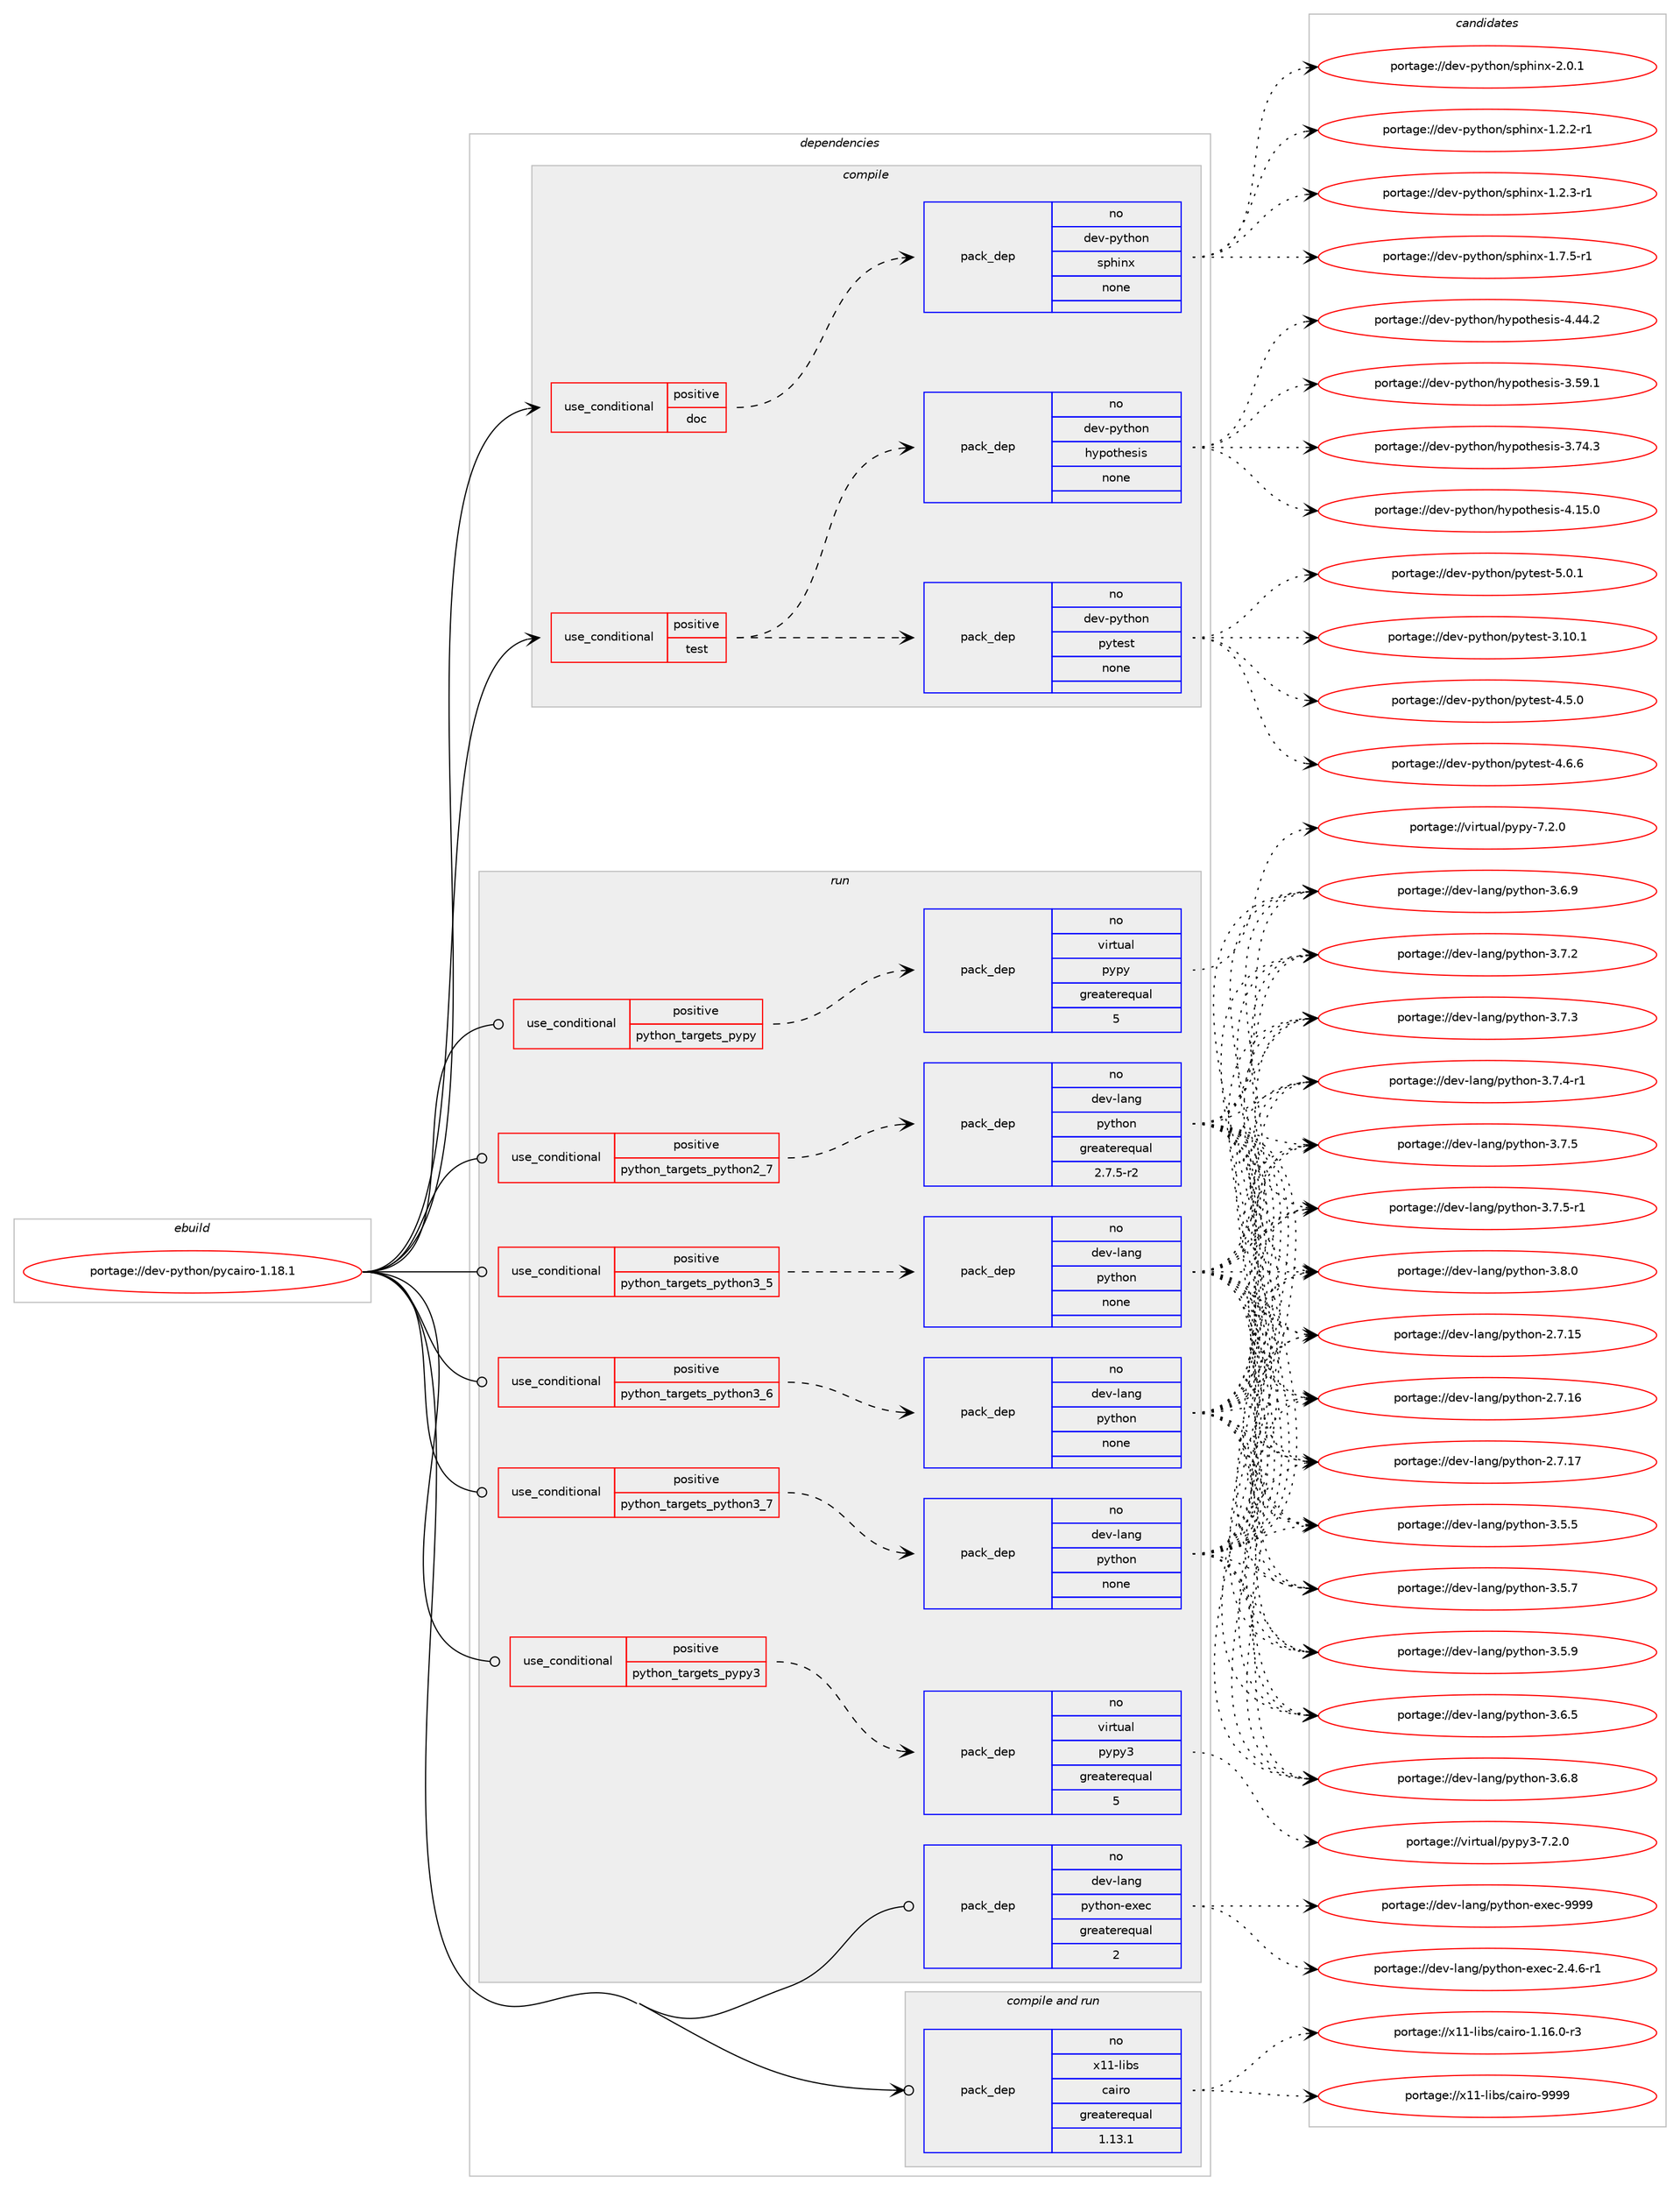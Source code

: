 digraph prolog {

# *************
# Graph options
# *************

newrank=true;
concentrate=true;
compound=true;
graph [rankdir=LR,fontname=Helvetica,fontsize=10,ranksep=1.5];#, ranksep=2.5, nodesep=0.2];
edge  [arrowhead=vee];
node  [fontname=Helvetica,fontsize=10];

# **********
# The ebuild
# **********

subgraph cluster_leftcol {
color=gray;
rank=same;
label=<<i>ebuild</i>>;
id [label="portage://dev-python/pycairo-1.18.1", color=red, width=4, href="../dev-python/pycairo-1.18.1.svg"];
}

# ****************
# The dependencies
# ****************

subgraph cluster_midcol {
color=gray;
label=<<i>dependencies</i>>;
subgraph cluster_compile {
fillcolor="#eeeeee";
style=filled;
label=<<i>compile</i>>;
subgraph cond34803 {
dependency159774 [label=<<TABLE BORDER="0" CELLBORDER="1" CELLSPACING="0" CELLPADDING="4"><TR><TD ROWSPAN="3" CELLPADDING="10">use_conditional</TD></TR><TR><TD>positive</TD></TR><TR><TD>doc</TD></TR></TABLE>>, shape=none, color=red];
subgraph pack121596 {
dependency159775 [label=<<TABLE BORDER="0" CELLBORDER="1" CELLSPACING="0" CELLPADDING="4" WIDTH="220"><TR><TD ROWSPAN="6" CELLPADDING="30">pack_dep</TD></TR><TR><TD WIDTH="110">no</TD></TR><TR><TD>dev-python</TD></TR><TR><TD>sphinx</TD></TR><TR><TD>none</TD></TR><TR><TD></TD></TR></TABLE>>, shape=none, color=blue];
}
dependency159774:e -> dependency159775:w [weight=20,style="dashed",arrowhead="vee"];
}
id:e -> dependency159774:w [weight=20,style="solid",arrowhead="vee"];
subgraph cond34804 {
dependency159776 [label=<<TABLE BORDER="0" CELLBORDER="1" CELLSPACING="0" CELLPADDING="4"><TR><TD ROWSPAN="3" CELLPADDING="10">use_conditional</TD></TR><TR><TD>positive</TD></TR><TR><TD>test</TD></TR></TABLE>>, shape=none, color=red];
subgraph pack121597 {
dependency159777 [label=<<TABLE BORDER="0" CELLBORDER="1" CELLSPACING="0" CELLPADDING="4" WIDTH="220"><TR><TD ROWSPAN="6" CELLPADDING="30">pack_dep</TD></TR><TR><TD WIDTH="110">no</TD></TR><TR><TD>dev-python</TD></TR><TR><TD>pytest</TD></TR><TR><TD>none</TD></TR><TR><TD></TD></TR></TABLE>>, shape=none, color=blue];
}
dependency159776:e -> dependency159777:w [weight=20,style="dashed",arrowhead="vee"];
subgraph pack121598 {
dependency159778 [label=<<TABLE BORDER="0" CELLBORDER="1" CELLSPACING="0" CELLPADDING="4" WIDTH="220"><TR><TD ROWSPAN="6" CELLPADDING="30">pack_dep</TD></TR><TR><TD WIDTH="110">no</TD></TR><TR><TD>dev-python</TD></TR><TR><TD>hypothesis</TD></TR><TR><TD>none</TD></TR><TR><TD></TD></TR></TABLE>>, shape=none, color=blue];
}
dependency159776:e -> dependency159778:w [weight=20,style="dashed",arrowhead="vee"];
}
id:e -> dependency159776:w [weight=20,style="solid",arrowhead="vee"];
}
subgraph cluster_compileandrun {
fillcolor="#eeeeee";
style=filled;
label=<<i>compile and run</i>>;
subgraph pack121599 {
dependency159779 [label=<<TABLE BORDER="0" CELLBORDER="1" CELLSPACING="0" CELLPADDING="4" WIDTH="220"><TR><TD ROWSPAN="6" CELLPADDING="30">pack_dep</TD></TR><TR><TD WIDTH="110">no</TD></TR><TR><TD>x11-libs</TD></TR><TR><TD>cairo</TD></TR><TR><TD>greaterequal</TD></TR><TR><TD>1.13.1</TD></TR></TABLE>>, shape=none, color=blue];
}
id:e -> dependency159779:w [weight=20,style="solid",arrowhead="odotvee"];
}
subgraph cluster_run {
fillcolor="#eeeeee";
style=filled;
label=<<i>run</i>>;
subgraph cond34805 {
dependency159780 [label=<<TABLE BORDER="0" CELLBORDER="1" CELLSPACING="0" CELLPADDING="4"><TR><TD ROWSPAN="3" CELLPADDING="10">use_conditional</TD></TR><TR><TD>positive</TD></TR><TR><TD>python_targets_pypy</TD></TR></TABLE>>, shape=none, color=red];
subgraph pack121600 {
dependency159781 [label=<<TABLE BORDER="0" CELLBORDER="1" CELLSPACING="0" CELLPADDING="4" WIDTH="220"><TR><TD ROWSPAN="6" CELLPADDING="30">pack_dep</TD></TR><TR><TD WIDTH="110">no</TD></TR><TR><TD>virtual</TD></TR><TR><TD>pypy</TD></TR><TR><TD>greaterequal</TD></TR><TR><TD>5</TD></TR></TABLE>>, shape=none, color=blue];
}
dependency159780:e -> dependency159781:w [weight=20,style="dashed",arrowhead="vee"];
}
id:e -> dependency159780:w [weight=20,style="solid",arrowhead="odot"];
subgraph cond34806 {
dependency159782 [label=<<TABLE BORDER="0" CELLBORDER="1" CELLSPACING="0" CELLPADDING="4"><TR><TD ROWSPAN="3" CELLPADDING="10">use_conditional</TD></TR><TR><TD>positive</TD></TR><TR><TD>python_targets_pypy3</TD></TR></TABLE>>, shape=none, color=red];
subgraph pack121601 {
dependency159783 [label=<<TABLE BORDER="0" CELLBORDER="1" CELLSPACING="0" CELLPADDING="4" WIDTH="220"><TR><TD ROWSPAN="6" CELLPADDING="30">pack_dep</TD></TR><TR><TD WIDTH="110">no</TD></TR><TR><TD>virtual</TD></TR><TR><TD>pypy3</TD></TR><TR><TD>greaterequal</TD></TR><TR><TD>5</TD></TR></TABLE>>, shape=none, color=blue];
}
dependency159782:e -> dependency159783:w [weight=20,style="dashed",arrowhead="vee"];
}
id:e -> dependency159782:w [weight=20,style="solid",arrowhead="odot"];
subgraph cond34807 {
dependency159784 [label=<<TABLE BORDER="0" CELLBORDER="1" CELLSPACING="0" CELLPADDING="4"><TR><TD ROWSPAN="3" CELLPADDING="10">use_conditional</TD></TR><TR><TD>positive</TD></TR><TR><TD>python_targets_python2_7</TD></TR></TABLE>>, shape=none, color=red];
subgraph pack121602 {
dependency159785 [label=<<TABLE BORDER="0" CELLBORDER="1" CELLSPACING="0" CELLPADDING="4" WIDTH="220"><TR><TD ROWSPAN="6" CELLPADDING="30">pack_dep</TD></TR><TR><TD WIDTH="110">no</TD></TR><TR><TD>dev-lang</TD></TR><TR><TD>python</TD></TR><TR><TD>greaterequal</TD></TR><TR><TD>2.7.5-r2</TD></TR></TABLE>>, shape=none, color=blue];
}
dependency159784:e -> dependency159785:w [weight=20,style="dashed",arrowhead="vee"];
}
id:e -> dependency159784:w [weight=20,style="solid",arrowhead="odot"];
subgraph cond34808 {
dependency159786 [label=<<TABLE BORDER="0" CELLBORDER="1" CELLSPACING="0" CELLPADDING="4"><TR><TD ROWSPAN="3" CELLPADDING="10">use_conditional</TD></TR><TR><TD>positive</TD></TR><TR><TD>python_targets_python3_5</TD></TR></TABLE>>, shape=none, color=red];
subgraph pack121603 {
dependency159787 [label=<<TABLE BORDER="0" CELLBORDER="1" CELLSPACING="0" CELLPADDING="4" WIDTH="220"><TR><TD ROWSPAN="6" CELLPADDING="30">pack_dep</TD></TR><TR><TD WIDTH="110">no</TD></TR><TR><TD>dev-lang</TD></TR><TR><TD>python</TD></TR><TR><TD>none</TD></TR><TR><TD></TD></TR></TABLE>>, shape=none, color=blue];
}
dependency159786:e -> dependency159787:w [weight=20,style="dashed",arrowhead="vee"];
}
id:e -> dependency159786:w [weight=20,style="solid",arrowhead="odot"];
subgraph cond34809 {
dependency159788 [label=<<TABLE BORDER="0" CELLBORDER="1" CELLSPACING="0" CELLPADDING="4"><TR><TD ROWSPAN="3" CELLPADDING="10">use_conditional</TD></TR><TR><TD>positive</TD></TR><TR><TD>python_targets_python3_6</TD></TR></TABLE>>, shape=none, color=red];
subgraph pack121604 {
dependency159789 [label=<<TABLE BORDER="0" CELLBORDER="1" CELLSPACING="0" CELLPADDING="4" WIDTH="220"><TR><TD ROWSPAN="6" CELLPADDING="30">pack_dep</TD></TR><TR><TD WIDTH="110">no</TD></TR><TR><TD>dev-lang</TD></TR><TR><TD>python</TD></TR><TR><TD>none</TD></TR><TR><TD></TD></TR></TABLE>>, shape=none, color=blue];
}
dependency159788:e -> dependency159789:w [weight=20,style="dashed",arrowhead="vee"];
}
id:e -> dependency159788:w [weight=20,style="solid",arrowhead="odot"];
subgraph cond34810 {
dependency159790 [label=<<TABLE BORDER="0" CELLBORDER="1" CELLSPACING="0" CELLPADDING="4"><TR><TD ROWSPAN="3" CELLPADDING="10">use_conditional</TD></TR><TR><TD>positive</TD></TR><TR><TD>python_targets_python3_7</TD></TR></TABLE>>, shape=none, color=red];
subgraph pack121605 {
dependency159791 [label=<<TABLE BORDER="0" CELLBORDER="1" CELLSPACING="0" CELLPADDING="4" WIDTH="220"><TR><TD ROWSPAN="6" CELLPADDING="30">pack_dep</TD></TR><TR><TD WIDTH="110">no</TD></TR><TR><TD>dev-lang</TD></TR><TR><TD>python</TD></TR><TR><TD>none</TD></TR><TR><TD></TD></TR></TABLE>>, shape=none, color=blue];
}
dependency159790:e -> dependency159791:w [weight=20,style="dashed",arrowhead="vee"];
}
id:e -> dependency159790:w [weight=20,style="solid",arrowhead="odot"];
subgraph pack121606 {
dependency159792 [label=<<TABLE BORDER="0" CELLBORDER="1" CELLSPACING="0" CELLPADDING="4" WIDTH="220"><TR><TD ROWSPAN="6" CELLPADDING="30">pack_dep</TD></TR><TR><TD WIDTH="110">no</TD></TR><TR><TD>dev-lang</TD></TR><TR><TD>python-exec</TD></TR><TR><TD>greaterequal</TD></TR><TR><TD>2</TD></TR></TABLE>>, shape=none, color=blue];
}
id:e -> dependency159792:w [weight=20,style="solid",arrowhead="odot"];
}
}

# **************
# The candidates
# **************

subgraph cluster_choices {
rank=same;
color=gray;
label=<<i>candidates</i>>;

subgraph choice121596 {
color=black;
nodesep=1;
choiceportage10010111845112121116104111110471151121041051101204549465046504511449 [label="portage://dev-python/sphinx-1.2.2-r1", color=red, width=4,href="../dev-python/sphinx-1.2.2-r1.svg"];
choiceportage10010111845112121116104111110471151121041051101204549465046514511449 [label="portage://dev-python/sphinx-1.2.3-r1", color=red, width=4,href="../dev-python/sphinx-1.2.3-r1.svg"];
choiceportage10010111845112121116104111110471151121041051101204549465546534511449 [label="portage://dev-python/sphinx-1.7.5-r1", color=red, width=4,href="../dev-python/sphinx-1.7.5-r1.svg"];
choiceportage1001011184511212111610411111047115112104105110120455046484649 [label="portage://dev-python/sphinx-2.0.1", color=red, width=4,href="../dev-python/sphinx-2.0.1.svg"];
dependency159775:e -> choiceportage10010111845112121116104111110471151121041051101204549465046504511449:w [style=dotted,weight="100"];
dependency159775:e -> choiceportage10010111845112121116104111110471151121041051101204549465046514511449:w [style=dotted,weight="100"];
dependency159775:e -> choiceportage10010111845112121116104111110471151121041051101204549465546534511449:w [style=dotted,weight="100"];
dependency159775:e -> choiceportage1001011184511212111610411111047115112104105110120455046484649:w [style=dotted,weight="100"];
}
subgraph choice121597 {
color=black;
nodesep=1;
choiceportage100101118451121211161041111104711212111610111511645514649484649 [label="portage://dev-python/pytest-3.10.1", color=red, width=4,href="../dev-python/pytest-3.10.1.svg"];
choiceportage1001011184511212111610411111047112121116101115116455246534648 [label="portage://dev-python/pytest-4.5.0", color=red, width=4,href="../dev-python/pytest-4.5.0.svg"];
choiceportage1001011184511212111610411111047112121116101115116455246544654 [label="portage://dev-python/pytest-4.6.6", color=red, width=4,href="../dev-python/pytest-4.6.6.svg"];
choiceportage1001011184511212111610411111047112121116101115116455346484649 [label="portage://dev-python/pytest-5.0.1", color=red, width=4,href="../dev-python/pytest-5.0.1.svg"];
dependency159777:e -> choiceportage100101118451121211161041111104711212111610111511645514649484649:w [style=dotted,weight="100"];
dependency159777:e -> choiceportage1001011184511212111610411111047112121116101115116455246534648:w [style=dotted,weight="100"];
dependency159777:e -> choiceportage1001011184511212111610411111047112121116101115116455246544654:w [style=dotted,weight="100"];
dependency159777:e -> choiceportage1001011184511212111610411111047112121116101115116455346484649:w [style=dotted,weight="100"];
}
subgraph choice121598 {
color=black;
nodesep=1;
choiceportage100101118451121211161041111104710412111211111610410111510511545514653574649 [label="portage://dev-python/hypothesis-3.59.1", color=red, width=4,href="../dev-python/hypothesis-3.59.1.svg"];
choiceportage100101118451121211161041111104710412111211111610410111510511545514655524651 [label="portage://dev-python/hypothesis-3.74.3", color=red, width=4,href="../dev-python/hypothesis-3.74.3.svg"];
choiceportage100101118451121211161041111104710412111211111610410111510511545524649534648 [label="portage://dev-python/hypothesis-4.15.0", color=red, width=4,href="../dev-python/hypothesis-4.15.0.svg"];
choiceportage100101118451121211161041111104710412111211111610410111510511545524652524650 [label="portage://dev-python/hypothesis-4.44.2", color=red, width=4,href="../dev-python/hypothesis-4.44.2.svg"];
dependency159778:e -> choiceportage100101118451121211161041111104710412111211111610410111510511545514653574649:w [style=dotted,weight="100"];
dependency159778:e -> choiceportage100101118451121211161041111104710412111211111610410111510511545514655524651:w [style=dotted,weight="100"];
dependency159778:e -> choiceportage100101118451121211161041111104710412111211111610410111510511545524649534648:w [style=dotted,weight="100"];
dependency159778:e -> choiceportage100101118451121211161041111104710412111211111610410111510511545524652524650:w [style=dotted,weight="100"];
}
subgraph choice121599 {
color=black;
nodesep=1;
choiceportage12049494510810598115479997105114111454946495446484511451 [label="portage://x11-libs/cairo-1.16.0-r3", color=red, width=4,href="../x11-libs/cairo-1.16.0-r3.svg"];
choiceportage120494945108105981154799971051141114557575757 [label="portage://x11-libs/cairo-9999", color=red, width=4,href="../x11-libs/cairo-9999.svg"];
dependency159779:e -> choiceportage12049494510810598115479997105114111454946495446484511451:w [style=dotted,weight="100"];
dependency159779:e -> choiceportage120494945108105981154799971051141114557575757:w [style=dotted,weight="100"];
}
subgraph choice121600 {
color=black;
nodesep=1;
choiceportage1181051141161179710847112121112121455546504648 [label="portage://virtual/pypy-7.2.0", color=red, width=4,href="../virtual/pypy-7.2.0.svg"];
dependency159781:e -> choiceportage1181051141161179710847112121112121455546504648:w [style=dotted,weight="100"];
}
subgraph choice121601 {
color=black;
nodesep=1;
choiceportage118105114116117971084711212111212151455546504648 [label="portage://virtual/pypy3-7.2.0", color=red, width=4,href="../virtual/pypy3-7.2.0.svg"];
dependency159783:e -> choiceportage118105114116117971084711212111212151455546504648:w [style=dotted,weight="100"];
}
subgraph choice121602 {
color=black;
nodesep=1;
choiceportage10010111845108971101034711212111610411111045504655464953 [label="portage://dev-lang/python-2.7.15", color=red, width=4,href="../dev-lang/python-2.7.15.svg"];
choiceportage10010111845108971101034711212111610411111045504655464954 [label="portage://dev-lang/python-2.7.16", color=red, width=4,href="../dev-lang/python-2.7.16.svg"];
choiceportage10010111845108971101034711212111610411111045504655464955 [label="portage://dev-lang/python-2.7.17", color=red, width=4,href="../dev-lang/python-2.7.17.svg"];
choiceportage100101118451089711010347112121116104111110455146534653 [label="portage://dev-lang/python-3.5.5", color=red, width=4,href="../dev-lang/python-3.5.5.svg"];
choiceportage100101118451089711010347112121116104111110455146534655 [label="portage://dev-lang/python-3.5.7", color=red, width=4,href="../dev-lang/python-3.5.7.svg"];
choiceportage100101118451089711010347112121116104111110455146534657 [label="portage://dev-lang/python-3.5.9", color=red, width=4,href="../dev-lang/python-3.5.9.svg"];
choiceportage100101118451089711010347112121116104111110455146544653 [label="portage://dev-lang/python-3.6.5", color=red, width=4,href="../dev-lang/python-3.6.5.svg"];
choiceportage100101118451089711010347112121116104111110455146544656 [label="portage://dev-lang/python-3.6.8", color=red, width=4,href="../dev-lang/python-3.6.8.svg"];
choiceportage100101118451089711010347112121116104111110455146544657 [label="portage://dev-lang/python-3.6.9", color=red, width=4,href="../dev-lang/python-3.6.9.svg"];
choiceportage100101118451089711010347112121116104111110455146554650 [label="portage://dev-lang/python-3.7.2", color=red, width=4,href="../dev-lang/python-3.7.2.svg"];
choiceportage100101118451089711010347112121116104111110455146554651 [label="portage://dev-lang/python-3.7.3", color=red, width=4,href="../dev-lang/python-3.7.3.svg"];
choiceportage1001011184510897110103471121211161041111104551465546524511449 [label="portage://dev-lang/python-3.7.4-r1", color=red, width=4,href="../dev-lang/python-3.7.4-r1.svg"];
choiceportage100101118451089711010347112121116104111110455146554653 [label="portage://dev-lang/python-3.7.5", color=red, width=4,href="../dev-lang/python-3.7.5.svg"];
choiceportage1001011184510897110103471121211161041111104551465546534511449 [label="portage://dev-lang/python-3.7.5-r1", color=red, width=4,href="../dev-lang/python-3.7.5-r1.svg"];
choiceportage100101118451089711010347112121116104111110455146564648 [label="portage://dev-lang/python-3.8.0", color=red, width=4,href="../dev-lang/python-3.8.0.svg"];
dependency159785:e -> choiceportage10010111845108971101034711212111610411111045504655464953:w [style=dotted,weight="100"];
dependency159785:e -> choiceportage10010111845108971101034711212111610411111045504655464954:w [style=dotted,weight="100"];
dependency159785:e -> choiceportage10010111845108971101034711212111610411111045504655464955:w [style=dotted,weight="100"];
dependency159785:e -> choiceportage100101118451089711010347112121116104111110455146534653:w [style=dotted,weight="100"];
dependency159785:e -> choiceportage100101118451089711010347112121116104111110455146534655:w [style=dotted,weight="100"];
dependency159785:e -> choiceportage100101118451089711010347112121116104111110455146534657:w [style=dotted,weight="100"];
dependency159785:e -> choiceportage100101118451089711010347112121116104111110455146544653:w [style=dotted,weight="100"];
dependency159785:e -> choiceportage100101118451089711010347112121116104111110455146544656:w [style=dotted,weight="100"];
dependency159785:e -> choiceportage100101118451089711010347112121116104111110455146544657:w [style=dotted,weight="100"];
dependency159785:e -> choiceportage100101118451089711010347112121116104111110455146554650:w [style=dotted,weight="100"];
dependency159785:e -> choiceportage100101118451089711010347112121116104111110455146554651:w [style=dotted,weight="100"];
dependency159785:e -> choiceportage1001011184510897110103471121211161041111104551465546524511449:w [style=dotted,weight="100"];
dependency159785:e -> choiceportage100101118451089711010347112121116104111110455146554653:w [style=dotted,weight="100"];
dependency159785:e -> choiceportage1001011184510897110103471121211161041111104551465546534511449:w [style=dotted,weight="100"];
dependency159785:e -> choiceportage100101118451089711010347112121116104111110455146564648:w [style=dotted,weight="100"];
}
subgraph choice121603 {
color=black;
nodesep=1;
choiceportage10010111845108971101034711212111610411111045504655464953 [label="portage://dev-lang/python-2.7.15", color=red, width=4,href="../dev-lang/python-2.7.15.svg"];
choiceportage10010111845108971101034711212111610411111045504655464954 [label="portage://dev-lang/python-2.7.16", color=red, width=4,href="../dev-lang/python-2.7.16.svg"];
choiceportage10010111845108971101034711212111610411111045504655464955 [label="portage://dev-lang/python-2.7.17", color=red, width=4,href="../dev-lang/python-2.7.17.svg"];
choiceportage100101118451089711010347112121116104111110455146534653 [label="portage://dev-lang/python-3.5.5", color=red, width=4,href="../dev-lang/python-3.5.5.svg"];
choiceportage100101118451089711010347112121116104111110455146534655 [label="portage://dev-lang/python-3.5.7", color=red, width=4,href="../dev-lang/python-3.5.7.svg"];
choiceportage100101118451089711010347112121116104111110455146534657 [label="portage://dev-lang/python-3.5.9", color=red, width=4,href="../dev-lang/python-3.5.9.svg"];
choiceportage100101118451089711010347112121116104111110455146544653 [label="portage://dev-lang/python-3.6.5", color=red, width=4,href="../dev-lang/python-3.6.5.svg"];
choiceportage100101118451089711010347112121116104111110455146544656 [label="portage://dev-lang/python-3.6.8", color=red, width=4,href="../dev-lang/python-3.6.8.svg"];
choiceportage100101118451089711010347112121116104111110455146544657 [label="portage://dev-lang/python-3.6.9", color=red, width=4,href="../dev-lang/python-3.6.9.svg"];
choiceportage100101118451089711010347112121116104111110455146554650 [label="portage://dev-lang/python-3.7.2", color=red, width=4,href="../dev-lang/python-3.7.2.svg"];
choiceportage100101118451089711010347112121116104111110455146554651 [label="portage://dev-lang/python-3.7.3", color=red, width=4,href="../dev-lang/python-3.7.3.svg"];
choiceportage1001011184510897110103471121211161041111104551465546524511449 [label="portage://dev-lang/python-3.7.4-r1", color=red, width=4,href="../dev-lang/python-3.7.4-r1.svg"];
choiceportage100101118451089711010347112121116104111110455146554653 [label="portage://dev-lang/python-3.7.5", color=red, width=4,href="../dev-lang/python-3.7.5.svg"];
choiceportage1001011184510897110103471121211161041111104551465546534511449 [label="portage://dev-lang/python-3.7.5-r1", color=red, width=4,href="../dev-lang/python-3.7.5-r1.svg"];
choiceportage100101118451089711010347112121116104111110455146564648 [label="portage://dev-lang/python-3.8.0", color=red, width=4,href="../dev-lang/python-3.8.0.svg"];
dependency159787:e -> choiceportage10010111845108971101034711212111610411111045504655464953:w [style=dotted,weight="100"];
dependency159787:e -> choiceportage10010111845108971101034711212111610411111045504655464954:w [style=dotted,weight="100"];
dependency159787:e -> choiceportage10010111845108971101034711212111610411111045504655464955:w [style=dotted,weight="100"];
dependency159787:e -> choiceportage100101118451089711010347112121116104111110455146534653:w [style=dotted,weight="100"];
dependency159787:e -> choiceportage100101118451089711010347112121116104111110455146534655:w [style=dotted,weight="100"];
dependency159787:e -> choiceportage100101118451089711010347112121116104111110455146534657:w [style=dotted,weight="100"];
dependency159787:e -> choiceportage100101118451089711010347112121116104111110455146544653:w [style=dotted,weight="100"];
dependency159787:e -> choiceportage100101118451089711010347112121116104111110455146544656:w [style=dotted,weight="100"];
dependency159787:e -> choiceportage100101118451089711010347112121116104111110455146544657:w [style=dotted,weight="100"];
dependency159787:e -> choiceportage100101118451089711010347112121116104111110455146554650:w [style=dotted,weight="100"];
dependency159787:e -> choiceportage100101118451089711010347112121116104111110455146554651:w [style=dotted,weight="100"];
dependency159787:e -> choiceportage1001011184510897110103471121211161041111104551465546524511449:w [style=dotted,weight="100"];
dependency159787:e -> choiceportage100101118451089711010347112121116104111110455146554653:w [style=dotted,weight="100"];
dependency159787:e -> choiceportage1001011184510897110103471121211161041111104551465546534511449:w [style=dotted,weight="100"];
dependency159787:e -> choiceportage100101118451089711010347112121116104111110455146564648:w [style=dotted,weight="100"];
}
subgraph choice121604 {
color=black;
nodesep=1;
choiceportage10010111845108971101034711212111610411111045504655464953 [label="portage://dev-lang/python-2.7.15", color=red, width=4,href="../dev-lang/python-2.7.15.svg"];
choiceportage10010111845108971101034711212111610411111045504655464954 [label="portage://dev-lang/python-2.7.16", color=red, width=4,href="../dev-lang/python-2.7.16.svg"];
choiceportage10010111845108971101034711212111610411111045504655464955 [label="portage://dev-lang/python-2.7.17", color=red, width=4,href="../dev-lang/python-2.7.17.svg"];
choiceportage100101118451089711010347112121116104111110455146534653 [label="portage://dev-lang/python-3.5.5", color=red, width=4,href="../dev-lang/python-3.5.5.svg"];
choiceportage100101118451089711010347112121116104111110455146534655 [label="portage://dev-lang/python-3.5.7", color=red, width=4,href="../dev-lang/python-3.5.7.svg"];
choiceportage100101118451089711010347112121116104111110455146534657 [label="portage://dev-lang/python-3.5.9", color=red, width=4,href="../dev-lang/python-3.5.9.svg"];
choiceportage100101118451089711010347112121116104111110455146544653 [label="portage://dev-lang/python-3.6.5", color=red, width=4,href="../dev-lang/python-3.6.5.svg"];
choiceportage100101118451089711010347112121116104111110455146544656 [label="portage://dev-lang/python-3.6.8", color=red, width=4,href="../dev-lang/python-3.6.8.svg"];
choiceportage100101118451089711010347112121116104111110455146544657 [label="portage://dev-lang/python-3.6.9", color=red, width=4,href="../dev-lang/python-3.6.9.svg"];
choiceportage100101118451089711010347112121116104111110455146554650 [label="portage://dev-lang/python-3.7.2", color=red, width=4,href="../dev-lang/python-3.7.2.svg"];
choiceportage100101118451089711010347112121116104111110455146554651 [label="portage://dev-lang/python-3.7.3", color=red, width=4,href="../dev-lang/python-3.7.3.svg"];
choiceportage1001011184510897110103471121211161041111104551465546524511449 [label="portage://dev-lang/python-3.7.4-r1", color=red, width=4,href="../dev-lang/python-3.7.4-r1.svg"];
choiceportage100101118451089711010347112121116104111110455146554653 [label="portage://dev-lang/python-3.7.5", color=red, width=4,href="../dev-lang/python-3.7.5.svg"];
choiceportage1001011184510897110103471121211161041111104551465546534511449 [label="portage://dev-lang/python-3.7.5-r1", color=red, width=4,href="../dev-lang/python-3.7.5-r1.svg"];
choiceportage100101118451089711010347112121116104111110455146564648 [label="portage://dev-lang/python-3.8.0", color=red, width=4,href="../dev-lang/python-3.8.0.svg"];
dependency159789:e -> choiceportage10010111845108971101034711212111610411111045504655464953:w [style=dotted,weight="100"];
dependency159789:e -> choiceportage10010111845108971101034711212111610411111045504655464954:w [style=dotted,weight="100"];
dependency159789:e -> choiceportage10010111845108971101034711212111610411111045504655464955:w [style=dotted,weight="100"];
dependency159789:e -> choiceportage100101118451089711010347112121116104111110455146534653:w [style=dotted,weight="100"];
dependency159789:e -> choiceportage100101118451089711010347112121116104111110455146534655:w [style=dotted,weight="100"];
dependency159789:e -> choiceportage100101118451089711010347112121116104111110455146534657:w [style=dotted,weight="100"];
dependency159789:e -> choiceportage100101118451089711010347112121116104111110455146544653:w [style=dotted,weight="100"];
dependency159789:e -> choiceportage100101118451089711010347112121116104111110455146544656:w [style=dotted,weight="100"];
dependency159789:e -> choiceportage100101118451089711010347112121116104111110455146544657:w [style=dotted,weight="100"];
dependency159789:e -> choiceportage100101118451089711010347112121116104111110455146554650:w [style=dotted,weight="100"];
dependency159789:e -> choiceportage100101118451089711010347112121116104111110455146554651:w [style=dotted,weight="100"];
dependency159789:e -> choiceportage1001011184510897110103471121211161041111104551465546524511449:w [style=dotted,weight="100"];
dependency159789:e -> choiceportage100101118451089711010347112121116104111110455146554653:w [style=dotted,weight="100"];
dependency159789:e -> choiceportage1001011184510897110103471121211161041111104551465546534511449:w [style=dotted,weight="100"];
dependency159789:e -> choiceportage100101118451089711010347112121116104111110455146564648:w [style=dotted,weight="100"];
}
subgraph choice121605 {
color=black;
nodesep=1;
choiceportage10010111845108971101034711212111610411111045504655464953 [label="portage://dev-lang/python-2.7.15", color=red, width=4,href="../dev-lang/python-2.7.15.svg"];
choiceportage10010111845108971101034711212111610411111045504655464954 [label="portage://dev-lang/python-2.7.16", color=red, width=4,href="../dev-lang/python-2.7.16.svg"];
choiceportage10010111845108971101034711212111610411111045504655464955 [label="portage://dev-lang/python-2.7.17", color=red, width=4,href="../dev-lang/python-2.7.17.svg"];
choiceportage100101118451089711010347112121116104111110455146534653 [label="portage://dev-lang/python-3.5.5", color=red, width=4,href="../dev-lang/python-3.5.5.svg"];
choiceportage100101118451089711010347112121116104111110455146534655 [label="portage://dev-lang/python-3.5.7", color=red, width=4,href="../dev-lang/python-3.5.7.svg"];
choiceportage100101118451089711010347112121116104111110455146534657 [label="portage://dev-lang/python-3.5.9", color=red, width=4,href="../dev-lang/python-3.5.9.svg"];
choiceportage100101118451089711010347112121116104111110455146544653 [label="portage://dev-lang/python-3.6.5", color=red, width=4,href="../dev-lang/python-3.6.5.svg"];
choiceportage100101118451089711010347112121116104111110455146544656 [label="portage://dev-lang/python-3.6.8", color=red, width=4,href="../dev-lang/python-3.6.8.svg"];
choiceportage100101118451089711010347112121116104111110455146544657 [label="portage://dev-lang/python-3.6.9", color=red, width=4,href="../dev-lang/python-3.6.9.svg"];
choiceportage100101118451089711010347112121116104111110455146554650 [label="portage://dev-lang/python-3.7.2", color=red, width=4,href="../dev-lang/python-3.7.2.svg"];
choiceportage100101118451089711010347112121116104111110455146554651 [label="portage://dev-lang/python-3.7.3", color=red, width=4,href="../dev-lang/python-3.7.3.svg"];
choiceportage1001011184510897110103471121211161041111104551465546524511449 [label="portage://dev-lang/python-3.7.4-r1", color=red, width=4,href="../dev-lang/python-3.7.4-r1.svg"];
choiceportage100101118451089711010347112121116104111110455146554653 [label="portage://dev-lang/python-3.7.5", color=red, width=4,href="../dev-lang/python-3.7.5.svg"];
choiceportage1001011184510897110103471121211161041111104551465546534511449 [label="portage://dev-lang/python-3.7.5-r1", color=red, width=4,href="../dev-lang/python-3.7.5-r1.svg"];
choiceportage100101118451089711010347112121116104111110455146564648 [label="portage://dev-lang/python-3.8.0", color=red, width=4,href="../dev-lang/python-3.8.0.svg"];
dependency159791:e -> choiceportage10010111845108971101034711212111610411111045504655464953:w [style=dotted,weight="100"];
dependency159791:e -> choiceportage10010111845108971101034711212111610411111045504655464954:w [style=dotted,weight="100"];
dependency159791:e -> choiceportage10010111845108971101034711212111610411111045504655464955:w [style=dotted,weight="100"];
dependency159791:e -> choiceportage100101118451089711010347112121116104111110455146534653:w [style=dotted,weight="100"];
dependency159791:e -> choiceportage100101118451089711010347112121116104111110455146534655:w [style=dotted,weight="100"];
dependency159791:e -> choiceportage100101118451089711010347112121116104111110455146534657:w [style=dotted,weight="100"];
dependency159791:e -> choiceportage100101118451089711010347112121116104111110455146544653:w [style=dotted,weight="100"];
dependency159791:e -> choiceportage100101118451089711010347112121116104111110455146544656:w [style=dotted,weight="100"];
dependency159791:e -> choiceportage100101118451089711010347112121116104111110455146544657:w [style=dotted,weight="100"];
dependency159791:e -> choiceportage100101118451089711010347112121116104111110455146554650:w [style=dotted,weight="100"];
dependency159791:e -> choiceportage100101118451089711010347112121116104111110455146554651:w [style=dotted,weight="100"];
dependency159791:e -> choiceportage1001011184510897110103471121211161041111104551465546524511449:w [style=dotted,weight="100"];
dependency159791:e -> choiceportage100101118451089711010347112121116104111110455146554653:w [style=dotted,weight="100"];
dependency159791:e -> choiceportage1001011184510897110103471121211161041111104551465546534511449:w [style=dotted,weight="100"];
dependency159791:e -> choiceportage100101118451089711010347112121116104111110455146564648:w [style=dotted,weight="100"];
}
subgraph choice121606 {
color=black;
nodesep=1;
choiceportage10010111845108971101034711212111610411111045101120101994550465246544511449 [label="portage://dev-lang/python-exec-2.4.6-r1", color=red, width=4,href="../dev-lang/python-exec-2.4.6-r1.svg"];
choiceportage10010111845108971101034711212111610411111045101120101994557575757 [label="portage://dev-lang/python-exec-9999", color=red, width=4,href="../dev-lang/python-exec-9999.svg"];
dependency159792:e -> choiceportage10010111845108971101034711212111610411111045101120101994550465246544511449:w [style=dotted,weight="100"];
dependency159792:e -> choiceportage10010111845108971101034711212111610411111045101120101994557575757:w [style=dotted,weight="100"];
}
}

}
